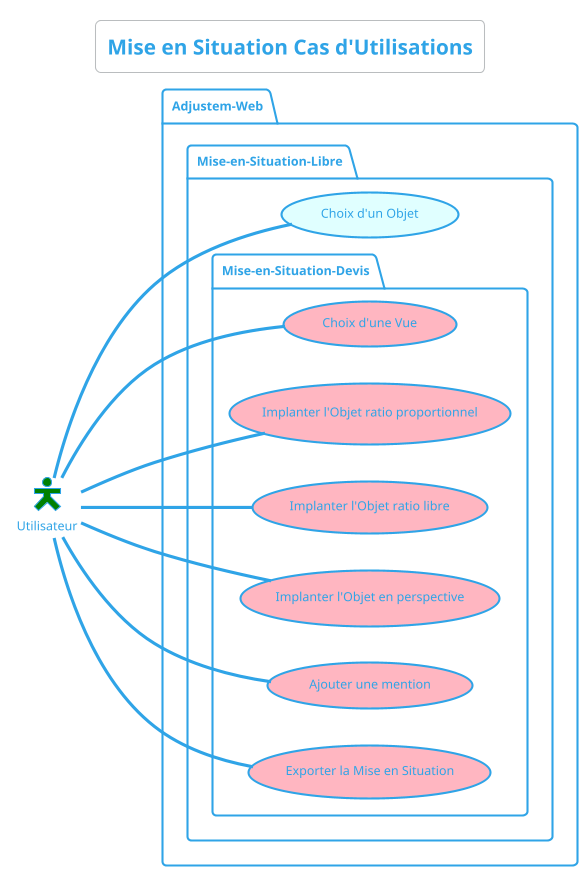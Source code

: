 @startuml Mise en Situation Cas d'Utilisations
!theme cerulean-outline
skinparam actorStyle hollow
left to right direction
title Mise en Situation Cas d'Utilisations

:Utilisateur: as u #green

package Adjustem-Web {

    package Mise-en-Situation-Libre {
        usecase "Choix d'un Objet" as UC1 #LightCyan
        package Mise-en-Situation-Devis  {
            usecase "Choix d'une Vue" as UC2 #LightPink
            usecase "Implanter l'Objet ratio proportionnel" as UC3 #LightPink
            usecase "Implanter l'Objet ratio libre" as UC4 #LightPink
            usecase "Implanter l'Objet en perspective" as UC5 #LightPink
            usecase "Ajouter une mention" as UC6 #LightPink
            usecase "Exporter la Mise en Situation" as UC7 #LightPink
        }
    }
}


u --- UC3
u --- UC4
u --- UC5
u --- UC6
u --- UC7
u --- UC1
u --- UC2

@enduml